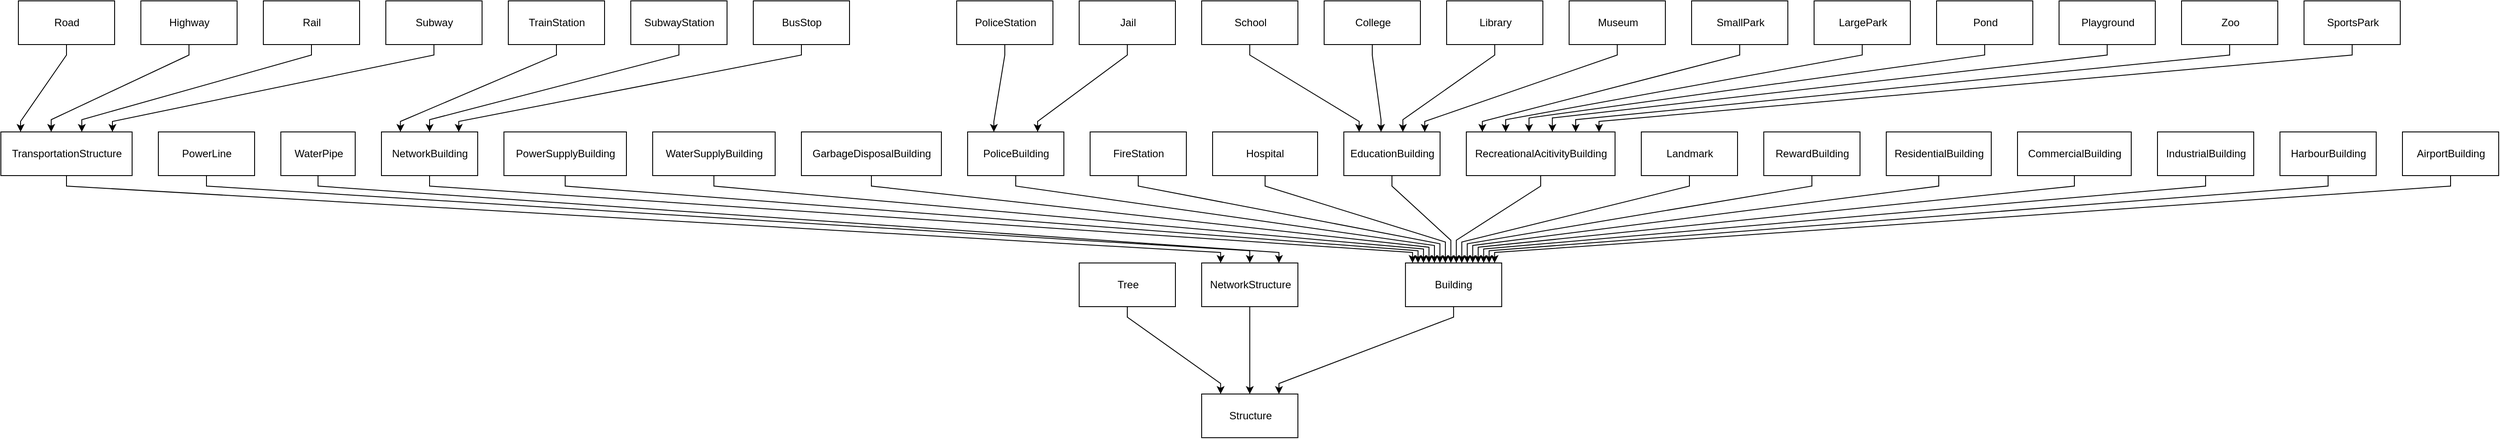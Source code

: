<mxfile version="14.9.3" type="device"><diagram id="x5vCIJYCRX3TKdfDrk7x" name="Page-1"><mxGraphModel dx="2062" dy="1122" grid="1" gridSize="10" guides="1" tooltips="1" connect="1" arrows="1" fold="1" page="1" pageScale="1" pageWidth="827" pageHeight="1169" math="0" shadow="0"><root><mxCell id="0"/><mxCell id="1" parent="0"/><mxCell id="KhE1fE-w0pIKIRnPMFXr-1" value="Structure" style="html=1;" vertex="1" parent="1"><mxGeometry x="1372.5" y="450" width="110" height="50" as="geometry"/></mxCell><mxCell id="KhE1fE-w0pIKIRnPMFXr-10" style="edgeStyle=orthogonalEdgeStyle;rounded=0;orthogonalLoop=1;jettySize=auto;html=1;noEdgeStyle=1;orthogonal=1;" edge="1" parent="1" source="KhE1fE-w0pIKIRnPMFXr-9" target="KhE1fE-w0pIKIRnPMFXr-1"><mxGeometry relative="1" as="geometry"><Array as="points"><mxPoint x="1287.5" y="362"/><mxPoint x="1394.167" y="438"/></Array></mxGeometry></mxCell><mxCell id="KhE1fE-w0pIKIRnPMFXr-9" value="Tree" style="html=1;" vertex="1" parent="1"><mxGeometry x="1232.5" y="300" width="110" height="50" as="geometry"/></mxCell><mxCell id="KhE1fE-w0pIKIRnPMFXr-12" style="edgeStyle=orthogonalEdgeStyle;rounded=0;orthogonalLoop=1;jettySize=auto;html=1;noEdgeStyle=1;orthogonal=1;" edge="1" parent="1" source="KhE1fE-w0pIKIRnPMFXr-11" target="KhE1fE-w0pIKIRnPMFXr-1"><mxGeometry relative="1" as="geometry"><Array as="points"><mxPoint x="1660.441" y="362"/><mxPoint x="1460.833" y="438"/></Array></mxGeometry></mxCell><mxCell id="KhE1fE-w0pIKIRnPMFXr-11" value="Building" style="html=1;" vertex="1" parent="1"><mxGeometry x="1605.441" y="300" width="110" height="50" as="geometry"/></mxCell><mxCell id="KhE1fE-w0pIKIRnPMFXr-34" style="edgeStyle=orthogonalEdgeStyle;rounded=0;orthogonalLoop=1;jettySize=auto;html=1;noEdgeStyle=1;orthogonal=1;" edge="1" parent="1" source="KhE1fE-w0pIKIRnPMFXr-14" target="KhE1fE-w0pIKIRnPMFXr-30"><mxGeometry relative="1" as="geometry"><Array as="points"><mxPoint x="75" y="62"/><mxPoint x="22.5" y="138"/></Array></mxGeometry></mxCell><mxCell id="KhE1fE-w0pIKIRnPMFXr-14" value="Road" style="html=1;" vertex="1" parent="1"><mxGeometry x="20" width="110" height="50" as="geometry"/></mxCell><mxCell id="KhE1fE-w0pIKIRnPMFXr-33" style="edgeStyle=orthogonalEdgeStyle;rounded=0;orthogonalLoop=1;jettySize=auto;html=1;noEdgeStyle=1;orthogonal=1;" edge="1" parent="1" source="KhE1fE-w0pIKIRnPMFXr-15" target="KhE1fE-w0pIKIRnPMFXr-30"><mxGeometry relative="1" as="geometry"><Array as="points"><mxPoint x="215" y="62"/><mxPoint x="57.5" y="136"/></Array></mxGeometry></mxCell><mxCell id="KhE1fE-w0pIKIRnPMFXr-15" value="Highway" style="html=1;" vertex="1" parent="1"><mxGeometry x="160" width="110" height="50" as="geometry"/></mxCell><mxCell id="KhE1fE-w0pIKIRnPMFXr-43" style="edgeStyle=orthogonalEdgeStyle;rounded=0;orthogonalLoop=1;jettySize=auto;html=1;noEdgeStyle=1;orthogonal=1;" edge="1" parent="1" source="KhE1fE-w0pIKIRnPMFXr-20" target="KhE1fE-w0pIKIRnPMFXr-42"><mxGeometry relative="1" as="geometry"><Array as="points"><mxPoint x="635" y="62"/><mxPoint x="456.667" y="138"/></Array></mxGeometry></mxCell><mxCell id="KhE1fE-w0pIKIRnPMFXr-20" value="TrainStation" style="html=1;" vertex="1" parent="1"><mxGeometry x="580" width="110" height="50" as="geometry"/></mxCell><mxCell id="KhE1fE-w0pIKIRnPMFXr-32" style="edgeStyle=orthogonalEdgeStyle;rounded=0;orthogonalLoop=1;jettySize=auto;html=1;noEdgeStyle=1;orthogonal=1;" edge="1" parent="1" source="KhE1fE-w0pIKIRnPMFXr-21" target="KhE1fE-w0pIKIRnPMFXr-30"><mxGeometry relative="1" as="geometry"><Array as="points"><mxPoint x="355" y="62"/><mxPoint x="92.5" y="136"/></Array></mxGeometry></mxCell><mxCell id="KhE1fE-w0pIKIRnPMFXr-21" value="Rail" style="html=1;" vertex="1" parent="1"><mxGeometry x="300" width="110" height="50" as="geometry"/></mxCell><mxCell id="KhE1fE-w0pIKIRnPMFXr-35" style="edgeStyle=orthogonalEdgeStyle;rounded=0;orthogonalLoop=1;jettySize=auto;html=1;noEdgeStyle=1;orthogonal=1;" edge="1" parent="1" source="KhE1fE-w0pIKIRnPMFXr-22" target="KhE1fE-w0pIKIRnPMFXr-30"><mxGeometry relative="1" as="geometry"><Array as="points"><mxPoint x="495" y="62"/><mxPoint x="127.5" y="138"/></Array></mxGeometry></mxCell><mxCell id="KhE1fE-w0pIKIRnPMFXr-22" value="Subway" style="html=1;" vertex="1" parent="1"><mxGeometry x="440" width="110" height="50" as="geometry"/></mxCell><mxCell id="KhE1fE-w0pIKIRnPMFXr-44" style="edgeStyle=orthogonalEdgeStyle;rounded=0;orthogonalLoop=1;jettySize=auto;html=1;noEdgeStyle=1;orthogonal=1;" edge="1" parent="1" source="KhE1fE-w0pIKIRnPMFXr-25" target="KhE1fE-w0pIKIRnPMFXr-42"><mxGeometry relative="1" as="geometry"><Array as="points"><mxPoint x="775" y="62"/><mxPoint x="490" y="136"/></Array></mxGeometry></mxCell><mxCell id="KhE1fE-w0pIKIRnPMFXr-25" value="SubwayStation" style="html=1;" vertex="1" parent="1"><mxGeometry x="720" width="110" height="50" as="geometry"/></mxCell><mxCell id="KhE1fE-w0pIKIRnPMFXr-45" style="edgeStyle=orthogonalEdgeStyle;rounded=0;orthogonalLoop=1;jettySize=auto;html=1;noEdgeStyle=1;orthogonal=1;" edge="1" parent="1" source="KhE1fE-w0pIKIRnPMFXr-28" target="KhE1fE-w0pIKIRnPMFXr-42"><mxGeometry relative="1" as="geometry"><Array as="points"><mxPoint x="915" y="62"/><mxPoint x="523.333" y="138"/></Array></mxGeometry></mxCell><mxCell id="KhE1fE-w0pIKIRnPMFXr-28" value="BusStop" style="html=1;" vertex="1" parent="1"><mxGeometry x="860" width="110" height="50" as="geometry"/></mxCell><mxCell id="KhE1fE-w0pIKIRnPMFXr-36" style="edgeStyle=orthogonalEdgeStyle;rounded=0;orthogonalLoop=1;jettySize=auto;html=1;noEdgeStyle=1;orthogonal=1;" edge="1" parent="1" source="KhE1fE-w0pIKIRnPMFXr-30" target="KhE1fE-w0pIKIRnPMFXr-31"><mxGeometry relative="1" as="geometry"><Array as="points"><mxPoint x="75" y="212"/><mxPoint x="1394.167" y="288"/></Array></mxGeometry></mxCell><mxCell id="KhE1fE-w0pIKIRnPMFXr-30" value="TransportationStructure" style="html=1;" vertex="1" parent="1"><mxGeometry y="150" width="150" height="50" as="geometry"/></mxCell><mxCell id="KhE1fE-w0pIKIRnPMFXr-37" style="edgeStyle=orthogonalEdgeStyle;rounded=0;orthogonalLoop=1;jettySize=auto;html=1;noEdgeStyle=1;orthogonal=1;" edge="1" parent="1" source="KhE1fE-w0pIKIRnPMFXr-31" target="KhE1fE-w0pIKIRnPMFXr-1"><mxGeometry relative="1" as="geometry"><Array as="points"><mxPoint x="1427.5" y="362"/><mxPoint x="1427.5" y="436"/></Array></mxGeometry></mxCell><mxCell id="KhE1fE-w0pIKIRnPMFXr-31" value="NetworkStructure" style="html=1;" vertex="1" parent="1"><mxGeometry x="1372.5" y="300" width="110" height="50" as="geometry"/></mxCell><mxCell id="KhE1fE-w0pIKIRnPMFXr-39" style="edgeStyle=orthogonalEdgeStyle;rounded=0;orthogonalLoop=1;jettySize=auto;html=1;noEdgeStyle=1;orthogonal=1;" edge="1" parent="1" source="KhE1fE-w0pIKIRnPMFXr-38" target="KhE1fE-w0pIKIRnPMFXr-31"><mxGeometry relative="1" as="geometry"><Array as="points"><mxPoint x="235" y="212"/><mxPoint x="1427.5" y="286"/></Array></mxGeometry></mxCell><mxCell id="KhE1fE-w0pIKIRnPMFXr-38" value="PowerLine" style="html=1;" vertex="1" parent="1"><mxGeometry x="180" y="150" width="110" height="50" as="geometry"/></mxCell><mxCell id="KhE1fE-w0pIKIRnPMFXr-41" style="edgeStyle=orthogonalEdgeStyle;rounded=0;orthogonalLoop=1;jettySize=auto;html=1;noEdgeStyle=1;orthogonal=1;" edge="1" parent="1" source="KhE1fE-w0pIKIRnPMFXr-40" target="KhE1fE-w0pIKIRnPMFXr-31"><mxGeometry relative="1" as="geometry"><Array as="points"><mxPoint x="362.5" y="212"/><mxPoint x="1460.833" y="288"/></Array></mxGeometry></mxCell><mxCell id="KhE1fE-w0pIKIRnPMFXr-40" value="WaterPipe" style="html=1;" vertex="1" parent="1"><mxGeometry x="320" y="150" width="85" height="50" as="geometry"/></mxCell><mxCell id="KhE1fE-w0pIKIRnPMFXr-46" style="edgeStyle=orthogonalEdgeStyle;rounded=0;orthogonalLoop=1;jettySize=auto;html=1;noEdgeStyle=1;orthogonal=1;" edge="1" parent="1" source="KhE1fE-w0pIKIRnPMFXr-42" target="KhE1fE-w0pIKIRnPMFXr-11"><mxGeometry relative="1" as="geometry"><Array as="points"><mxPoint x="490" y="212"/><mxPoint x="1613.566" y="288"/></Array></mxGeometry></mxCell><mxCell id="KhE1fE-w0pIKIRnPMFXr-42" value="NetworkBuilding" style="html=1;" vertex="1" parent="1"><mxGeometry x="435" y="150" width="110" height="50" as="geometry"/></mxCell><mxCell id="KhE1fE-w0pIKIRnPMFXr-61" style="edgeStyle=orthogonalEdgeStyle;rounded=0;orthogonalLoop=1;jettySize=auto;html=1;noEdgeStyle=1;orthogonal=1;" edge="1" parent="1" source="KhE1fE-w0pIKIRnPMFXr-47" target="KhE1fE-w0pIKIRnPMFXr-11"><mxGeometry relative="1" as="geometry"><Array as="points"><mxPoint x="645" y="212"/><mxPoint x="1619.816" y="286"/></Array></mxGeometry></mxCell><mxCell id="KhE1fE-w0pIKIRnPMFXr-47" value="PowerSupplyBuilding" style="html=1;" vertex="1" parent="1"><mxGeometry x="575" y="150" width="140" height="50" as="geometry"/></mxCell><mxCell id="KhE1fE-w0pIKIRnPMFXr-62" style="edgeStyle=orthogonalEdgeStyle;rounded=0;orthogonalLoop=1;jettySize=auto;html=1;noEdgeStyle=1;orthogonal=1;" edge="1" parent="1" source="KhE1fE-w0pIKIRnPMFXr-50" target="KhE1fE-w0pIKIRnPMFXr-11"><mxGeometry relative="1" as="geometry"><Array as="points"><mxPoint x="815" y="212"/><mxPoint x="1626.066" y="284"/></Array></mxGeometry></mxCell><mxCell id="KhE1fE-w0pIKIRnPMFXr-50" value="WaterSupplyBuilding" style="html=1;" vertex="1" parent="1"><mxGeometry x="745" y="150" width="140" height="50" as="geometry"/></mxCell><mxCell id="KhE1fE-w0pIKIRnPMFXr-63" style="edgeStyle=orthogonalEdgeStyle;rounded=0;orthogonalLoop=1;jettySize=auto;html=1;noEdgeStyle=1;orthogonal=1;" edge="1" parent="1" source="KhE1fE-w0pIKIRnPMFXr-51" target="KhE1fE-w0pIKIRnPMFXr-11"><mxGeometry relative="1" as="geometry"><Array as="points"><mxPoint x="995" y="212"/><mxPoint x="1632.316" y="282"/></Array></mxGeometry></mxCell><mxCell id="KhE1fE-w0pIKIRnPMFXr-51" value="GarbageDisposalBuilding" style="html=1;" vertex="1" parent="1"><mxGeometry x="915" y="150" width="160" height="50" as="geometry"/></mxCell><mxCell id="KhE1fE-w0pIKIRnPMFXr-64" style="edgeStyle=orthogonalEdgeStyle;rounded=0;orthogonalLoop=1;jettySize=auto;html=1;noEdgeStyle=1;orthogonal=1;" edge="1" parent="1" source="KhE1fE-w0pIKIRnPMFXr-54" target="KhE1fE-w0pIKIRnPMFXr-11"><mxGeometry relative="1" as="geometry"><Array as="points"><mxPoint x="1160" y="212"/><mxPoint x="1638.566" y="280"/></Array></mxGeometry></mxCell><mxCell id="KhE1fE-w0pIKIRnPMFXr-54" value="PoliceBuilding" style="html=1;" vertex="1" parent="1"><mxGeometry x="1105" y="150" width="110" height="50" as="geometry"/></mxCell><mxCell id="KhE1fE-w0pIKIRnPMFXr-58" style="edgeStyle=orthogonalEdgeStyle;rounded=0;orthogonalLoop=1;jettySize=auto;html=1;noEdgeStyle=1;orthogonal=1;" edge="1" parent="1" source="KhE1fE-w0pIKIRnPMFXr-55" target="KhE1fE-w0pIKIRnPMFXr-54"><mxGeometry relative="1" as="geometry"><Array as="points"><mxPoint x="1147.5" y="62"/><mxPoint x="1135" y="138"/></Array></mxGeometry></mxCell><mxCell id="KhE1fE-w0pIKIRnPMFXr-55" value="PoliceStation" style="html=1;" vertex="1" parent="1"><mxGeometry x="1092.5" width="110" height="50" as="geometry"/></mxCell><mxCell id="KhE1fE-w0pIKIRnPMFXr-57" style="edgeStyle=orthogonalEdgeStyle;rounded=0;orthogonalLoop=1;jettySize=auto;html=1;noEdgeStyle=1;orthogonal=1;" edge="1" parent="1" source="KhE1fE-w0pIKIRnPMFXr-56" target="KhE1fE-w0pIKIRnPMFXr-54"><mxGeometry relative="1" as="geometry"><Array as="points"><mxPoint x="1287.5" y="62"/><mxPoint x="1185" y="138"/></Array></mxGeometry></mxCell><mxCell id="KhE1fE-w0pIKIRnPMFXr-56" value="Jail" style="html=1;" vertex="1" parent="1"><mxGeometry x="1232.5" width="110" height="50" as="geometry"/></mxCell><mxCell id="KhE1fE-w0pIKIRnPMFXr-66" style="edgeStyle=orthogonalEdgeStyle;rounded=0;orthogonalLoop=1;jettySize=auto;html=1;noEdgeStyle=1;orthogonal=1;" edge="1" parent="1" source="KhE1fE-w0pIKIRnPMFXr-65" target="KhE1fE-w0pIKIRnPMFXr-11"><mxGeometry relative="1" as="geometry"><Array as="points"><mxPoint x="1300" y="212"/><mxPoint x="1644.816" y="278"/></Array></mxGeometry></mxCell><mxCell id="KhE1fE-w0pIKIRnPMFXr-65" value="FireStation" style="html=1;" vertex="1" parent="1"><mxGeometry x="1245" y="150" width="110" height="50" as="geometry"/></mxCell><mxCell id="KhE1fE-w0pIKIRnPMFXr-68" style="edgeStyle=orthogonalEdgeStyle;rounded=0;orthogonalLoop=1;jettySize=auto;html=1;noEdgeStyle=1;orthogonal=1;" edge="1" parent="1" source="KhE1fE-w0pIKIRnPMFXr-67" target="KhE1fE-w0pIKIRnPMFXr-11"><mxGeometry relative="1" as="geometry"><Array as="points"><mxPoint x="1445" y="212"/><mxPoint x="1651.066" y="276"/></Array></mxGeometry></mxCell><mxCell id="KhE1fE-w0pIKIRnPMFXr-67" value="Hospital" style="rounded=0;whiteSpace=wrap;html=1;" vertex="1" parent="1"><mxGeometry x="1385" y="150" width="120" height="50" as="geometry"/></mxCell><mxCell id="KhE1fE-w0pIKIRnPMFXr-70" style="edgeStyle=orthogonalEdgeStyle;rounded=0;orthogonalLoop=1;jettySize=auto;html=1;noEdgeStyle=1;orthogonal=1;" edge="1" parent="1" source="KhE1fE-w0pIKIRnPMFXr-69" target="KhE1fE-w0pIKIRnPMFXr-11"><mxGeometry relative="1" as="geometry"><Array as="points"><mxPoint x="1590" y="212"/><mxPoint x="1657.316" y="274"/></Array></mxGeometry></mxCell><mxCell id="KhE1fE-w0pIKIRnPMFXr-69" value="EducationBuilding" style="html=1;" vertex="1" parent="1"><mxGeometry x="1535" y="150" width="110" height="50" as="geometry"/></mxCell><mxCell id="KhE1fE-w0pIKIRnPMFXr-76" style="edgeStyle=orthogonalEdgeStyle;rounded=0;orthogonalLoop=1;jettySize=auto;html=1;noEdgeStyle=1;orthogonal=1;" edge="1" parent="1" source="KhE1fE-w0pIKIRnPMFXr-72" target="KhE1fE-w0pIKIRnPMFXr-69"><mxGeometry relative="1" as="geometry"><Array as="points"><mxPoint x="1427.5" y="62"/><mxPoint x="1552.5" y="138"/></Array></mxGeometry></mxCell><mxCell id="KhE1fE-w0pIKIRnPMFXr-72" value="School" style="html=1;" vertex="1" parent="1"><mxGeometry x="1372.5" width="110" height="50" as="geometry"/></mxCell><mxCell id="KhE1fE-w0pIKIRnPMFXr-77" style="edgeStyle=orthogonalEdgeStyle;rounded=0;orthogonalLoop=1;jettySize=auto;html=1;noEdgeStyle=1;orthogonal=1;" edge="1" parent="1" source="KhE1fE-w0pIKIRnPMFXr-73" target="KhE1fE-w0pIKIRnPMFXr-69"><mxGeometry relative="1" as="geometry"><Array as="points"><mxPoint x="1567.5" y="62"/><mxPoint x="1577.5" y="136"/></Array></mxGeometry></mxCell><mxCell id="KhE1fE-w0pIKIRnPMFXr-73" value="College" style="html=1;" vertex="1" parent="1"><mxGeometry x="1512.5" width="110" height="50" as="geometry"/></mxCell><mxCell id="KhE1fE-w0pIKIRnPMFXr-78" style="edgeStyle=orthogonalEdgeStyle;rounded=0;orthogonalLoop=1;jettySize=auto;html=1;noEdgeStyle=1;orthogonal=1;" edge="1" parent="1" source="KhE1fE-w0pIKIRnPMFXr-74" target="KhE1fE-w0pIKIRnPMFXr-69"><mxGeometry relative="1" as="geometry"><Array as="points"><mxPoint x="1707.5" y="62"/><mxPoint x="1602.5" y="136"/></Array></mxGeometry></mxCell><mxCell id="KhE1fE-w0pIKIRnPMFXr-74" value="Library" style="html=1;" vertex="1" parent="1"><mxGeometry x="1652.5" width="110" height="50" as="geometry"/></mxCell><mxCell id="KhE1fE-w0pIKIRnPMFXr-79" style="edgeStyle=orthogonalEdgeStyle;rounded=0;orthogonalLoop=1;jettySize=auto;html=1;noEdgeStyle=1;orthogonal=1;" edge="1" parent="1" source="KhE1fE-w0pIKIRnPMFXr-75" target="KhE1fE-w0pIKIRnPMFXr-69"><mxGeometry relative="1" as="geometry"><Array as="points"><mxPoint x="1847.5" y="62"/><mxPoint x="1627.5" y="138"/></Array></mxGeometry></mxCell><mxCell id="KhE1fE-w0pIKIRnPMFXr-75" value="Museum" style="html=1;" vertex="1" parent="1"><mxGeometry x="1792.5" width="110" height="50" as="geometry"/></mxCell><mxCell id="KhE1fE-w0pIKIRnPMFXr-82" style="edgeStyle=orthogonalEdgeStyle;rounded=0;orthogonalLoop=1;jettySize=auto;html=1;noEdgeStyle=1;orthogonal=1;" edge="1" parent="1" source="KhE1fE-w0pIKIRnPMFXr-80" target="KhE1fE-w0pIKIRnPMFXr-11"><mxGeometry relative="1" as="geometry"><Array as="points"><mxPoint x="1760" y="212"/><mxPoint x="1663.566" y="274"/></Array></mxGeometry></mxCell><mxCell id="KhE1fE-w0pIKIRnPMFXr-80" value="RecreationalAcitivityBuilding" style="html=1;" vertex="1" parent="1"><mxGeometry x="1675" y="150" width="170" height="50" as="geometry"/></mxCell><mxCell id="KhE1fE-w0pIKIRnPMFXr-90" style="edgeStyle=orthogonalEdgeStyle;rounded=0;orthogonalLoop=1;jettySize=auto;html=1;noEdgeStyle=1;orthogonal=1;" edge="1" parent="1" source="KhE1fE-w0pIKIRnPMFXr-83" target="KhE1fE-w0pIKIRnPMFXr-80"><mxGeometry relative="1" as="geometry"><Array as="points"><mxPoint x="1987.5" y="62"/><mxPoint x="1693.333" y="138"/></Array></mxGeometry></mxCell><mxCell id="KhE1fE-w0pIKIRnPMFXr-83" value="SmallPark" style="html=1;" vertex="1" parent="1"><mxGeometry x="1932.5" width="110" height="50" as="geometry"/></mxCell><mxCell id="KhE1fE-w0pIKIRnPMFXr-91" style="edgeStyle=orthogonalEdgeStyle;rounded=0;orthogonalLoop=1;jettySize=auto;html=1;noEdgeStyle=1;orthogonal=1;" edge="1" parent="1" source="KhE1fE-w0pIKIRnPMFXr-84" target="KhE1fE-w0pIKIRnPMFXr-80"><mxGeometry relative="1" as="geometry"><Array as="points"><mxPoint x="2127.5" y="62"/><mxPoint x="1720" y="136"/></Array></mxGeometry></mxCell><mxCell id="KhE1fE-w0pIKIRnPMFXr-84" value="LargePark" style="html=1;" vertex="1" parent="1"><mxGeometry x="2072.5" width="110" height="50" as="geometry"/></mxCell><mxCell id="KhE1fE-w0pIKIRnPMFXr-95" style="edgeStyle=orthogonalEdgeStyle;rounded=0;orthogonalLoop=1;jettySize=auto;html=1;noEdgeStyle=1;orthogonal=1;" edge="1" parent="1" source="KhE1fE-w0pIKIRnPMFXr-86" target="KhE1fE-w0pIKIRnPMFXr-80"><mxGeometry relative="1" as="geometry"><Array as="points"><mxPoint x="2267.5" y="62"/><mxPoint x="1746.667" y="134"/></Array></mxGeometry></mxCell><mxCell id="KhE1fE-w0pIKIRnPMFXr-86" value="Pond" style="html=1;" vertex="1" parent="1"><mxGeometry x="2212.5" width="110" height="50" as="geometry"/></mxCell><mxCell id="KhE1fE-w0pIKIRnPMFXr-92" style="edgeStyle=orthogonalEdgeStyle;rounded=0;orthogonalLoop=1;jettySize=auto;html=1;noEdgeStyle=1;orthogonal=1;" edge="1" parent="1" source="KhE1fE-w0pIKIRnPMFXr-87" target="KhE1fE-w0pIKIRnPMFXr-80"><mxGeometry relative="1" as="geometry"><Array as="points"><mxPoint x="2407.5" y="62"/><mxPoint x="1773.333" y="134"/></Array></mxGeometry></mxCell><mxCell id="KhE1fE-w0pIKIRnPMFXr-87" value="Playground" style="html=1;" vertex="1" parent="1"><mxGeometry x="2352.5" width="110" height="50" as="geometry"/></mxCell><mxCell id="KhE1fE-w0pIKIRnPMFXr-93" style="edgeStyle=orthogonalEdgeStyle;rounded=0;orthogonalLoop=1;jettySize=auto;html=1;noEdgeStyle=1;orthogonal=1;" edge="1" parent="1" source="KhE1fE-w0pIKIRnPMFXr-88" target="KhE1fE-w0pIKIRnPMFXr-80"><mxGeometry relative="1" as="geometry"><Array as="points"><mxPoint x="2547.5" y="62"/><mxPoint x="1800.0" y="136"/></Array></mxGeometry></mxCell><mxCell id="KhE1fE-w0pIKIRnPMFXr-88" value="Zoo" style="html=1;" vertex="1" parent="1"><mxGeometry x="2492.5" width="110" height="50" as="geometry"/></mxCell><mxCell id="KhE1fE-w0pIKIRnPMFXr-94" style="edgeStyle=orthogonalEdgeStyle;rounded=0;orthogonalLoop=1;jettySize=auto;html=1;noEdgeStyle=1;orthogonal=1;" edge="1" parent="1" source="KhE1fE-w0pIKIRnPMFXr-89" target="KhE1fE-w0pIKIRnPMFXr-80"><mxGeometry relative="1" as="geometry"><Array as="points"><mxPoint x="2687.5" y="62"/><mxPoint x="1826.667" y="138"/></Array></mxGeometry></mxCell><mxCell id="KhE1fE-w0pIKIRnPMFXr-89" value="SportsPark" style="html=1;" vertex="1" parent="1"><mxGeometry x="2632.5" width="110" height="50" as="geometry"/></mxCell><mxCell id="KhE1fE-w0pIKIRnPMFXr-97" style="edgeStyle=orthogonalEdgeStyle;rounded=0;orthogonalLoop=1;jettySize=auto;html=1;noEdgeStyle=1;orthogonal=1;" edge="1" parent="1" source="KhE1fE-w0pIKIRnPMFXr-96" target="KhE1fE-w0pIKIRnPMFXr-11"><mxGeometry relative="1" as="geometry"><Array as="points"><mxPoint x="1930" y="212"/><mxPoint x="1669.816" y="276"/></Array></mxGeometry></mxCell><mxCell id="KhE1fE-w0pIKIRnPMFXr-96" value="Landmark" style="html=1;" vertex="1" parent="1"><mxGeometry x="1875" y="150" width="110" height="50" as="geometry"/></mxCell><mxCell id="KhE1fE-w0pIKIRnPMFXr-99" style="edgeStyle=orthogonalEdgeStyle;rounded=0;orthogonalLoop=1;jettySize=auto;html=1;noEdgeStyle=1;orthogonal=1;" edge="1" parent="1" source="KhE1fE-w0pIKIRnPMFXr-98" target="KhE1fE-w0pIKIRnPMFXr-11"><mxGeometry relative="1" as="geometry"><Array as="points"><mxPoint x="2070" y="212"/><mxPoint x="1676.066" y="278"/></Array></mxGeometry></mxCell><mxCell id="KhE1fE-w0pIKIRnPMFXr-98" value="RewardBuilding" style="html=1;" vertex="1" parent="1"><mxGeometry x="2015" y="150" width="110" height="50" as="geometry"/></mxCell><mxCell id="KhE1fE-w0pIKIRnPMFXr-111" style="edgeStyle=orthogonalEdgeStyle;rounded=0;orthogonalLoop=1;jettySize=auto;html=1;noEdgeStyle=1;orthogonal=1;" edge="1" parent="1" source="KhE1fE-w0pIKIRnPMFXr-100" target="KhE1fE-w0pIKIRnPMFXr-11"><mxGeometry relative="1" as="geometry"><Array as="points"><mxPoint x="2215" y="212"/><mxPoint x="1682.316" y="280"/></Array></mxGeometry></mxCell><mxCell id="KhE1fE-w0pIKIRnPMFXr-100" value="ResidentialBuilding" style="html=1;" vertex="1" parent="1"><mxGeometry x="2155" y="150" width="120" height="50" as="geometry"/></mxCell><mxCell id="KhE1fE-w0pIKIRnPMFXr-112" style="edgeStyle=orthogonalEdgeStyle;rounded=0;orthogonalLoop=1;jettySize=auto;html=1;noEdgeStyle=1;orthogonal=1;" edge="1" parent="1" source="KhE1fE-w0pIKIRnPMFXr-101" target="KhE1fE-w0pIKIRnPMFXr-11"><mxGeometry relative="1" as="geometry"><Array as="points"><mxPoint x="2370" y="212"/><mxPoint x="1688.566" y="282"/></Array></mxGeometry></mxCell><mxCell id="KhE1fE-w0pIKIRnPMFXr-101" value="CommercialBuilding" style="html=1;" vertex="1" parent="1"><mxGeometry x="2305" y="150" width="130" height="50" as="geometry"/></mxCell><mxCell id="KhE1fE-w0pIKIRnPMFXr-113" style="edgeStyle=orthogonalEdgeStyle;rounded=0;orthogonalLoop=1;jettySize=auto;html=1;noEdgeStyle=1;orthogonal=1;" edge="1" parent="1" source="KhE1fE-w0pIKIRnPMFXr-102" target="KhE1fE-w0pIKIRnPMFXr-11"><mxGeometry relative="1" as="geometry"><Array as="points"><mxPoint x="2520" y="212"/><mxPoint x="1694.816" y="284"/></Array></mxGeometry></mxCell><mxCell id="KhE1fE-w0pIKIRnPMFXr-102" value="IndustrialBuilding" style="html=1;" vertex="1" parent="1"><mxGeometry x="2465" y="150" width="110" height="50" as="geometry"/></mxCell><mxCell id="KhE1fE-w0pIKIRnPMFXr-114" style="edgeStyle=orthogonalEdgeStyle;rounded=0;orthogonalLoop=1;jettySize=auto;html=1;noEdgeStyle=1;orthogonal=1;" edge="1" parent="1" source="KhE1fE-w0pIKIRnPMFXr-103" target="KhE1fE-w0pIKIRnPMFXr-11"><mxGeometry relative="1" as="geometry"><Array as="points"><mxPoint x="2660" y="212"/><mxPoint x="1701.066" y="286"/></Array></mxGeometry></mxCell><mxCell id="KhE1fE-w0pIKIRnPMFXr-103" value="HarbourBuilding" style="html=1;" vertex="1" parent="1"><mxGeometry x="2605" y="150" width="110" height="50" as="geometry"/></mxCell><mxCell id="KhE1fE-w0pIKIRnPMFXr-115" style="edgeStyle=orthogonalEdgeStyle;rounded=0;orthogonalLoop=1;jettySize=auto;html=1;noEdgeStyle=1;orthogonal=1;" edge="1" parent="1" source="KhE1fE-w0pIKIRnPMFXr-104" target="KhE1fE-w0pIKIRnPMFXr-11"><mxGeometry relative="1" as="geometry"><Array as="points"><mxPoint x="2800" y="212"/><mxPoint x="1707.316" y="288"/></Array></mxGeometry></mxCell><mxCell id="KhE1fE-w0pIKIRnPMFXr-104" value="AirportBuilding" style="html=1;" vertex="1" parent="1"><mxGeometry x="2745" y="150" width="110" height="50" as="geometry"/></mxCell></root></mxGraphModel></diagram></mxfile>